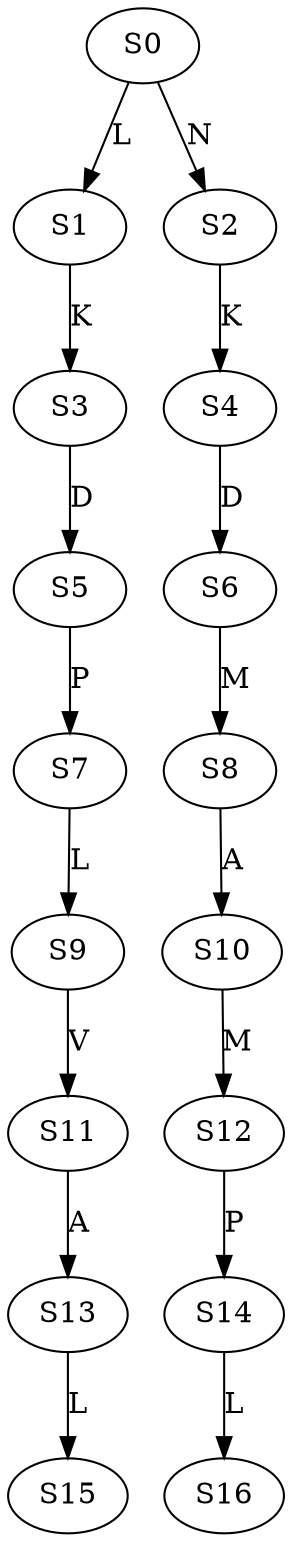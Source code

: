 strict digraph  {
	S0 -> S1 [ label = L ];
	S0 -> S2 [ label = N ];
	S1 -> S3 [ label = K ];
	S2 -> S4 [ label = K ];
	S3 -> S5 [ label = D ];
	S4 -> S6 [ label = D ];
	S5 -> S7 [ label = P ];
	S6 -> S8 [ label = M ];
	S7 -> S9 [ label = L ];
	S8 -> S10 [ label = A ];
	S9 -> S11 [ label = V ];
	S10 -> S12 [ label = M ];
	S11 -> S13 [ label = A ];
	S12 -> S14 [ label = P ];
	S13 -> S15 [ label = L ];
	S14 -> S16 [ label = L ];
}
